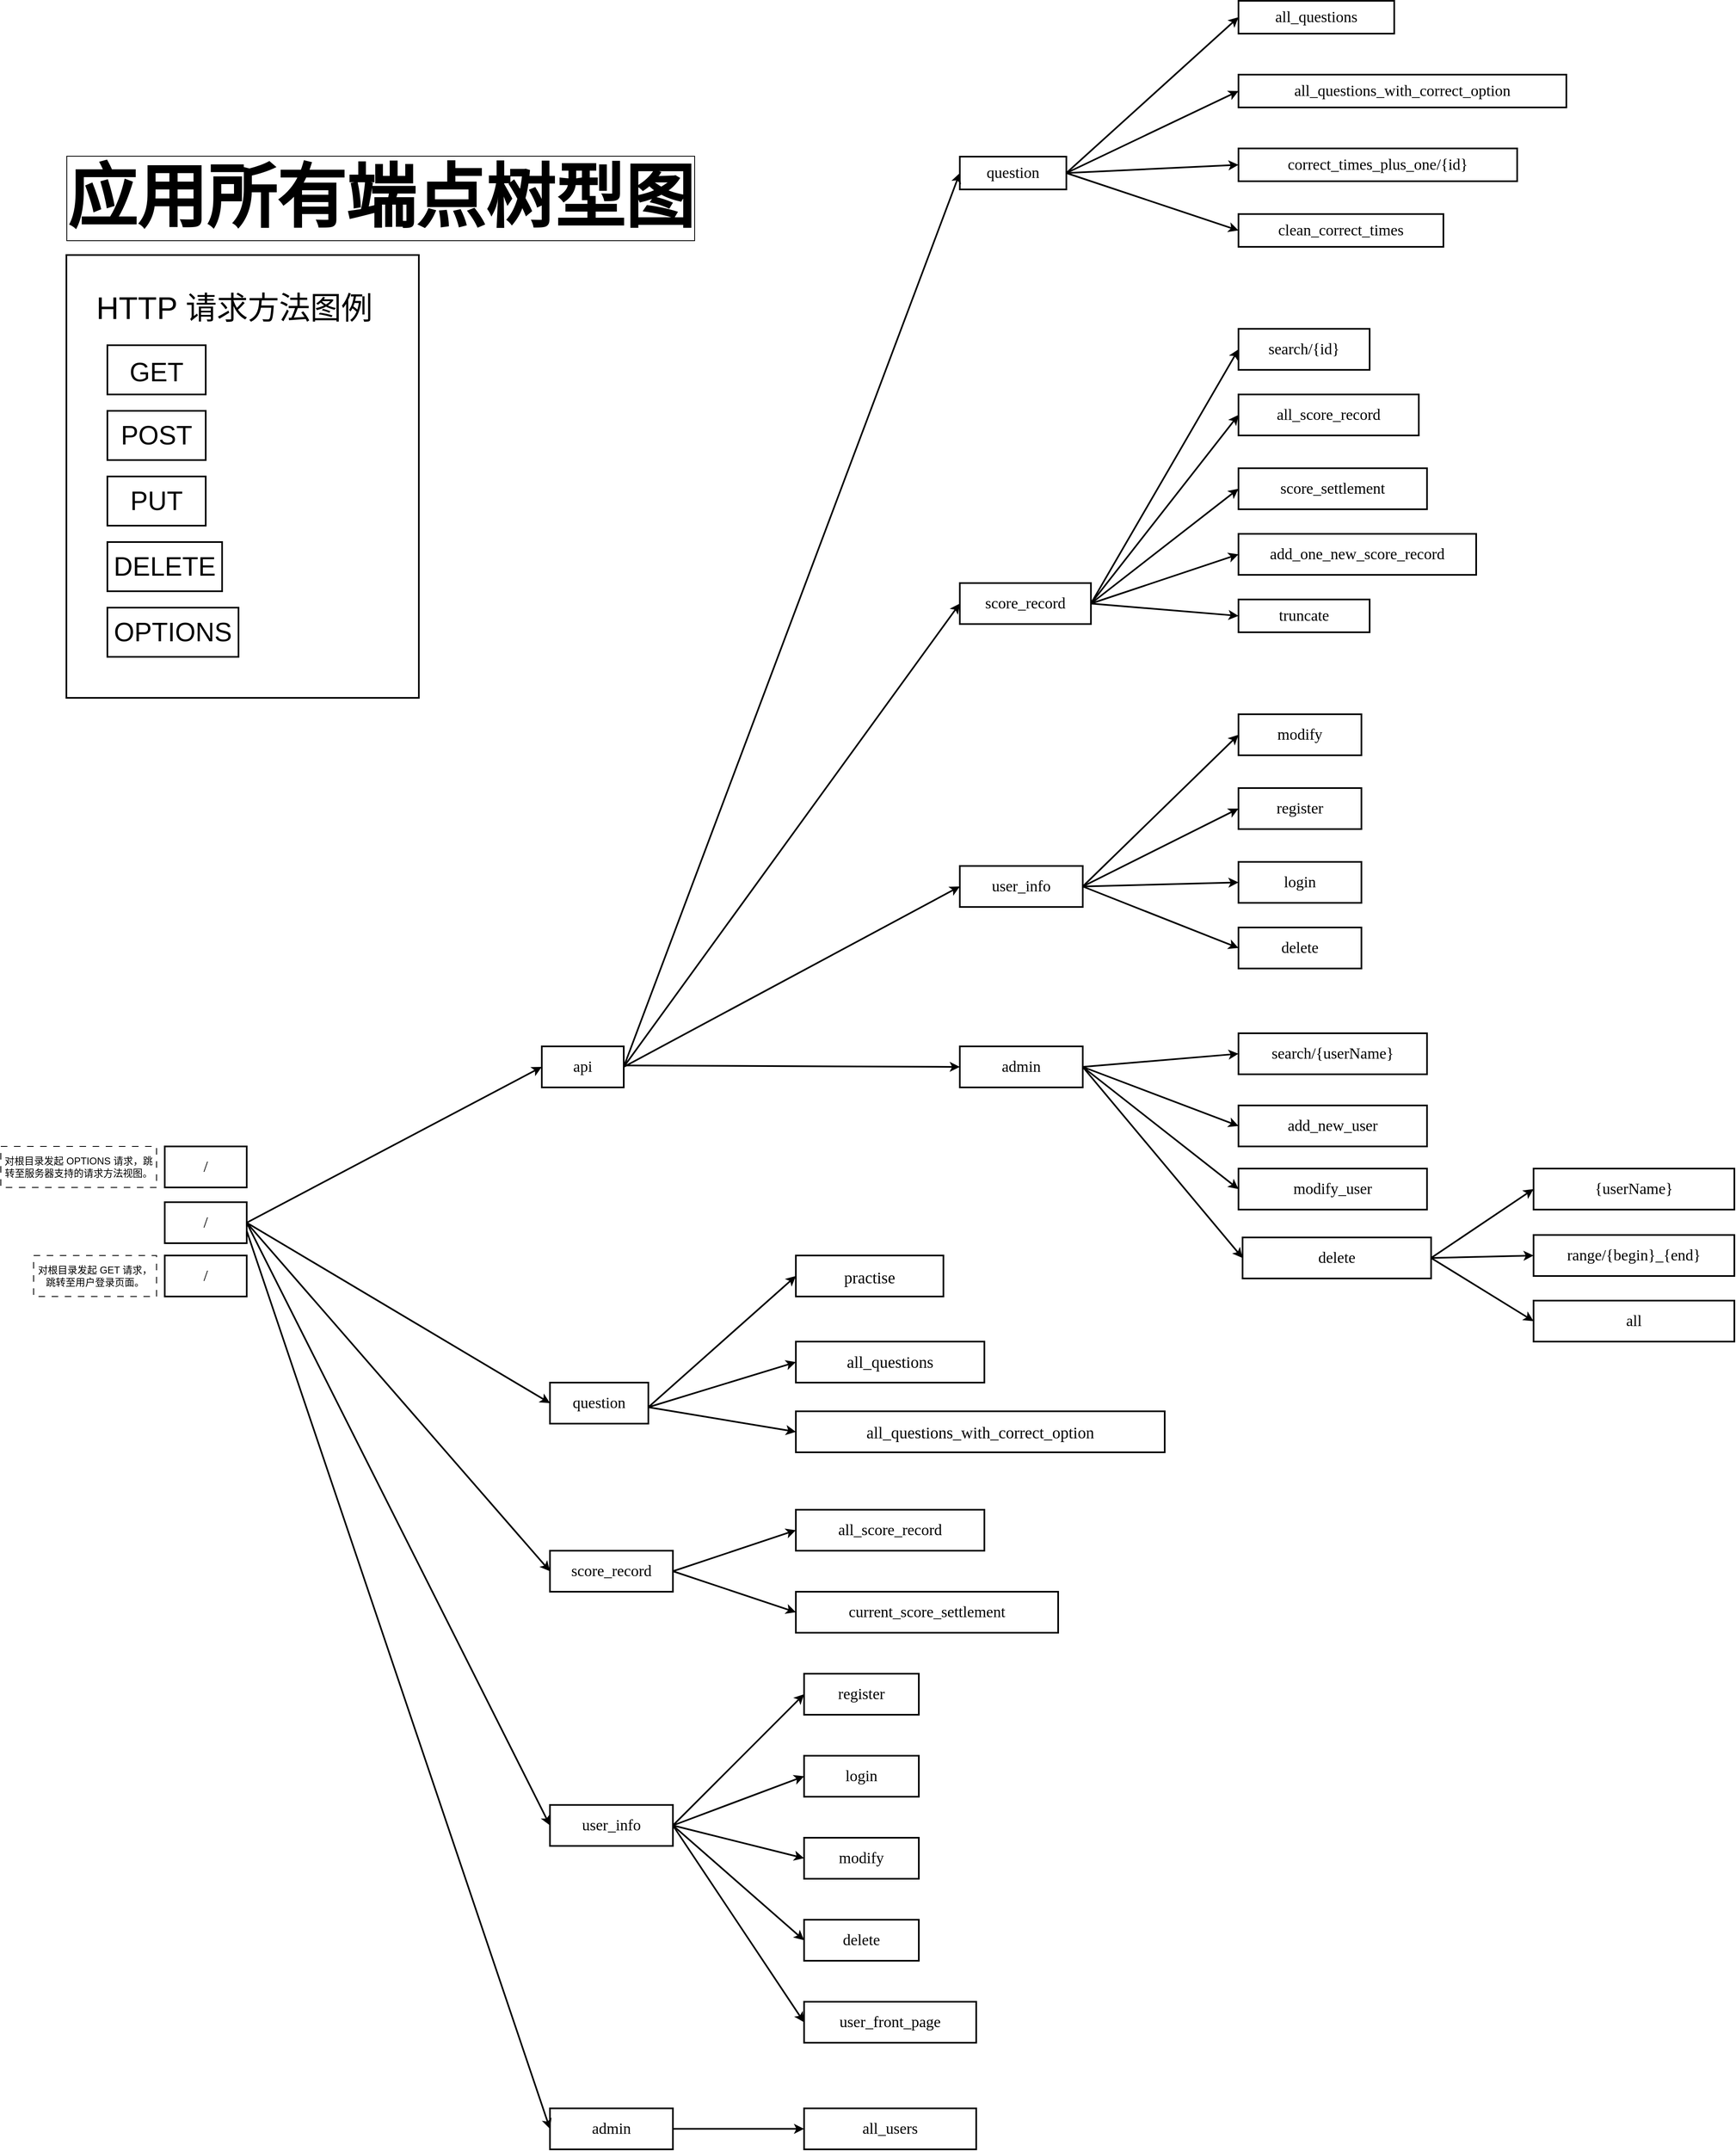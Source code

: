 <mxfile>
    <diagram id="_UrblQMBphAFoHFJ3hvH" name="第 1 页">
        <mxGraphModel dx="4634" dy="3029" grid="1" gridSize="10" guides="1" tooltips="1" connect="1" arrows="1" fold="1" page="1" pageScale="1" pageWidth="2336" pageHeight="1654" background="light-dark(#FFFFFF,#000000)" math="0" shadow="0">
            <root>
                <mxCell id="0"/>
                <mxCell id="1" parent="0"/>
                <mxCell id="5" value="&lt;font style=&quot;color: light-dark(rgb(0, 0, 0), rgb(255, 255, 255));&quot;&gt;/&lt;/font&gt;" style="rounded=0;whiteSpace=wrap;html=1;fontFamily=Lucida Console;fontSize=19;verticalAlign=middle;textShadow=0;fontColor=light-dark(#000000,#FFFFFF);strokeWidth=2;" parent="1" vertex="1">
                    <mxGeometry x="-790" y="1025" width="100" height="50" as="geometry"/>
                </mxCell>
                <mxCell id="6" value="&lt;font style=&quot;font-size: 85px;&quot;&gt;&lt;b&gt;应用所有端点树型图&lt;/b&gt;&lt;/font&gt;" style="text;html=1;align=center;verticalAlign=middle;whiteSpace=wrap;rounded=0;fontFamily=Lucida Console;fontColor=light-dark(#000000,#FFFFFF);labelBorderColor=default;strokeWidth=2;" parent="1" vertex="1">
                    <mxGeometry x="-933" y="-270" width="813" height="140" as="geometry"/>
                </mxCell>
                <mxCell id="7" value="" style="endArrow=classic;html=1;exitX=1;exitY=0.5;exitDx=0;exitDy=0;fontFamily=Lucida Console;fontSize=19;entryX=0;entryY=0.5;entryDx=0;entryDy=0;verticalAlign=middle;textShadow=0;fontColor=light-dark(#000000,#FFFFFF);strokeWidth=2;" parent="1" source="5" target="9" edge="1">
                    <mxGeometry width="50" height="50" relative="1" as="geometry">
                        <mxPoint x="-610" y="955" as="sourcePoint"/>
                        <mxPoint x="-560" y="905" as="targetPoint"/>
                    </mxGeometry>
                </mxCell>
                <mxCell id="9" value="&lt;span&gt;&lt;font style=&quot;color: light-dark(rgb(0, 0, 0), rgb(255, 255, 255));&quot;&gt;api&lt;/font&gt;&lt;/span&gt;" style="rounded=0;whiteSpace=wrap;html=1;fontFamily=Lucida Console;fontSize=19;verticalAlign=middle;textShadow=0;fontColor=light-dark(#000000,#FFFFFF);strokeWidth=2;" parent="1" vertex="1">
                    <mxGeometry x="-330" y="835" width="100" height="50" as="geometry"/>
                </mxCell>
                <mxCell id="10" value="&lt;font style=&quot;color: light-dark(rgb(0, 0, 0), rgb(255, 255, 255));&quot;&gt;question&lt;/font&gt;" style="rounded=0;whiteSpace=wrap;html=1;fontFamily=Lucida Console;fontSize=19;verticalAlign=middle;textShadow=0;fontColor=light-dark(#000000,#FFFFFF);strokeWidth=2;" parent="1" vertex="1">
                    <mxGeometry x="-320" y="1245" width="120" height="50" as="geometry"/>
                </mxCell>
                <mxCell id="11" value="&lt;div style=&quot;&quot;&gt;&lt;div&gt;&lt;font style=&quot;color: light-dark(rgb(0, 0, 0), rgb(255, 255, 255));&quot;&gt;score_record&lt;/font&gt;&lt;/div&gt;&lt;/div&gt;" style="rounded=0;whiteSpace=wrap;html=1;fontFamily=Lucida Console;fontSize=19;verticalAlign=middle;textShadow=0;fontColor=light-dark(#000000,#FFFFFF);strokeWidth=2;" parent="1" vertex="1">
                    <mxGeometry x="-320" y="1450" width="150" height="50" as="geometry"/>
                </mxCell>
                <mxCell id="13" value="" style="endArrow=classic;html=1;exitX=1;exitY=0.5;exitDx=0;exitDy=0;entryX=0;entryY=0.5;entryDx=0;entryDy=0;verticalAlign=middle;textShadow=0;fontColor=light-dark(#000000,#FFFFFF);strokeWidth=2;" parent="1" source="5" target="10" edge="1">
                    <mxGeometry width="50" height="50" relative="1" as="geometry">
                        <mxPoint x="-630" y="1300" as="sourcePoint"/>
                        <mxPoint x="-520" y="1365" as="targetPoint"/>
                    </mxGeometry>
                </mxCell>
                <mxCell id="14" value="" style="endArrow=classic;html=1;entryX=0;entryY=0.5;entryDx=0;entryDy=0;verticalAlign=middle;textShadow=0;fontColor=light-dark(#000000,#FFFFFF);exitX=1;exitY=0.5;exitDx=0;exitDy=0;strokeWidth=2;" parent="1" source="5" target="11" edge="1">
                    <mxGeometry width="50" height="50" relative="1" as="geometry">
                        <mxPoint x="-690" y="1055" as="sourcePoint"/>
                        <mxPoint x="-550" y="1435" as="targetPoint"/>
                    </mxGeometry>
                </mxCell>
                <mxCell id="15" value="" style="endArrow=classic;html=1;exitX=1;exitY=0.5;exitDx=0;exitDy=0;entryX=0;entryY=0.5;entryDx=0;entryDy=0;verticalAlign=middle;textShadow=0;fontColor=light-dark(#000000,#FFFFFF);strokeWidth=2;" parent="1" source="11" target="17" edge="1">
                    <mxGeometry width="50" height="50" relative="1" as="geometry">
                        <mxPoint x="-130" y="1400" as="sourcePoint"/>
                        <mxPoint x="-80" y="1330" as="targetPoint"/>
                    </mxGeometry>
                </mxCell>
                <mxCell id="17" value="&lt;div&gt;&lt;font style=&quot;color: light-dark(rgb(0, 0, 0), rgb(0, 204, 102));&quot;&gt;all_score_record&lt;/font&gt;&lt;/div&gt;" style="rounded=0;whiteSpace=wrap;html=1;fontFamily=Lucida Console;fontSize=19;verticalAlign=middle;textShadow=0;fontColor=light-dark(#000000,#FFFFFF);strokeWidth=2;" parent="1" vertex="1">
                    <mxGeometry x="-20" y="1400" width="230" height="50" as="geometry"/>
                </mxCell>
                <mxCell id="19" value="&lt;div style=&quot;&quot;&gt;&lt;div&gt;&lt;font style=&quot;color: light-dark(rgb(0, 0, 0), rgb(0, 204, 102));&quot;&gt;current_score_settlement&lt;/font&gt;&lt;/div&gt;&lt;/div&gt;" style="rounded=0;whiteSpace=wrap;html=1;fontFamily=Lucida Console;fontSize=19;verticalAlign=middle;textShadow=0;fontColor=light-dark(#000000,#FFFFFF);strokeWidth=2;" parent="1" vertex="1">
                    <mxGeometry x="-20" y="1500" width="320" height="50" as="geometry"/>
                </mxCell>
                <mxCell id="20" value="" style="endArrow=classic;html=1;exitX=1;exitY=0.5;exitDx=0;exitDy=0;entryX=0;entryY=0.5;entryDx=0;entryDy=0;verticalAlign=middle;textShadow=0;fontColor=light-dark(#000000,#FFFFFF);strokeWidth=2;" parent="1" source="11" target="19" edge="1">
                    <mxGeometry width="50" height="50" relative="1" as="geometry">
                        <mxPoint x="-160" y="1510" as="sourcePoint"/>
                        <mxPoint x="-110" y="1460" as="targetPoint"/>
                    </mxGeometry>
                </mxCell>
                <mxCell id="21" value="&lt;font style=&quot;color: light-dark(rgb(0, 0, 0), rgb(0, 204, 102)); font-size: 20px;&quot;&gt;all_questions&lt;/font&gt;" style="rounded=0;whiteSpace=wrap;html=1;fontFamily=Lucida Console;fontSize=19;verticalAlign=middle;textShadow=0;fontColor=light-dark(#000000,#FFFFFF);strokeWidth=2;" parent="1" vertex="1">
                    <mxGeometry x="-20" y="1195" width="230" height="50" as="geometry"/>
                </mxCell>
                <mxCell id="22" value="" style="endArrow=classic;html=1;entryX=0;entryY=0.5;entryDx=0;entryDy=0;verticalAlign=middle;textShadow=0;fontColor=light-dark(#000000,#FFFFFF);strokeWidth=2;" parent="1" target="21" edge="1">
                    <mxGeometry width="50" height="50" relative="1" as="geometry">
                        <mxPoint x="-200" y="1275" as="sourcePoint"/>
                        <mxPoint x="-150" y="1225" as="targetPoint"/>
                    </mxGeometry>
                </mxCell>
                <mxCell id="23" value="" style="endArrow=classic;html=1;entryX=0;entryY=0.5;entryDx=0;entryDy=0;verticalAlign=middle;textShadow=0;fontColor=light-dark(#000000,#FFFFFF);strokeWidth=2;" parent="1" target="24" edge="1">
                    <mxGeometry width="50" height="50" relative="1" as="geometry">
                        <mxPoint x="-200" y="1275" as="sourcePoint"/>
                        <mxPoint x="-110" y="1305" as="targetPoint"/>
                    </mxGeometry>
                </mxCell>
                <mxCell id="24" value="&lt;font style=&quot;color: light-dark(rgb(0, 0, 0), rgb(0, 204, 102)); font-size: 20px;&quot;&gt;all_questions_with_correct_option&lt;/font&gt;" style="whiteSpace=wrap;html=1;fontFamily=Lucida Console;verticalAlign=middle;textShadow=0;fontColor=light-dark(#000000,#FFFFFF);strokeWidth=2;" parent="1" vertex="1">
                    <mxGeometry x="-20" y="1280" width="450" height="50" as="geometry"/>
                </mxCell>
                <mxCell id="25" value="" style="endArrow=classic;html=1;entryX=0;entryY=0.5;entryDx=0;entryDy=0;verticalAlign=middle;textShadow=0;fontColor=light-dark(#000000,#FFFFFF);strokeWidth=2;" parent="1" target="26" edge="1">
                    <mxGeometry width="50" height="50" relative="1" as="geometry">
                        <mxPoint x="-200" y="1275" as="sourcePoint"/>
                        <mxPoint x="-50" y="1065" as="targetPoint"/>
                    </mxGeometry>
                </mxCell>
                <mxCell id="26" value="&lt;font style=&quot;color: light-dark(rgb(0, 0, 0), rgb(0, 204, 102)); font-size: 20px;&quot;&gt;practise&lt;/font&gt;" style="rounded=0;whiteSpace=wrap;html=1;fontFamily=Lucida Console;fontSize=25;fontStyle=0;verticalAlign=middle;textShadow=0;fontColor=light-dark(#000000,#FFFFFF);strokeWidth=2;" parent="1" vertex="1">
                    <mxGeometry x="-20" y="1090" width="180" height="50" as="geometry"/>
                </mxCell>
                <mxCell id="27" value="" style="endArrow=classic;html=1;exitX=1;exitY=0.5;exitDx=0;exitDy=0;entryX=0;entryY=0.5;entryDx=0;entryDy=0;strokeWidth=2;" parent="1" source="5" target="28" edge="1">
                    <mxGeometry width="50" height="50" relative="1" as="geometry">
                        <mxPoint x="-630" y="1300" as="sourcePoint"/>
                        <mxPoint x="-520" y="1775" as="targetPoint"/>
                    </mxGeometry>
                </mxCell>
                <mxCell id="28" value="&lt;div style=&quot;&quot;&gt;&lt;div&gt;&lt;font style=&quot;color: light-dark(rgb(0, 0, 0), rgb(255, 255, 255));&quot;&gt;user_info&lt;/font&gt;&lt;/div&gt;&lt;/div&gt;" style="rounded=0;whiteSpace=wrap;html=1;fontFamily=Lucida Console;fontSize=19;verticalAlign=middle;textShadow=0;fontColor=light-dark(#000000,#FFFFFF);strokeWidth=2;" parent="1" vertex="1">
                    <mxGeometry x="-320" y="1760" width="150" height="50" as="geometry"/>
                </mxCell>
                <mxCell id="29" value="" style="endArrow=classic;html=1;exitX=1;exitY=0.5;exitDx=0;exitDy=0;entryX=0;entryY=0.5;entryDx=0;entryDy=0;strokeWidth=2;" parent="1" source="28" target="33" edge="1">
                    <mxGeometry width="50" height="50" relative="1" as="geometry">
                        <mxPoint x="-70" y="1770" as="sourcePoint"/>
                        <mxPoint x="-60" y="1750" as="targetPoint"/>
                    </mxGeometry>
                </mxCell>
                <mxCell id="30" value="&lt;div style=&quot;&quot;&gt;&lt;div&gt;&lt;font style=&quot;color: light-dark(rgb(0, 0, 0), rgb(255, 255, 51));&quot;&gt;login&lt;/font&gt;&lt;/div&gt;&lt;/div&gt;" style="rounded=0;whiteSpace=wrap;html=1;fontFamily=Lucida Console;fontSize=19;verticalAlign=middle;textShadow=0;fontColor=light-dark(#000000,#FFFFFF);strokeWidth=2;" parent="1" vertex="1">
                    <mxGeometry x="-10" y="1700" width="140" height="50" as="geometry"/>
                </mxCell>
                <mxCell id="31" value="" style="endArrow=classic;html=1;exitX=1;exitY=0.5;exitDx=0;exitDy=0;entryX=0;entryY=0.5;entryDx=0;entryDy=0;strokeWidth=2;" parent="1" source="28" target="30" edge="1">
                    <mxGeometry width="50" height="50" relative="1" as="geometry">
                        <mxPoint x="-60" y="1870" as="sourcePoint"/>
                        <mxPoint x="-80" y="1850" as="targetPoint"/>
                    </mxGeometry>
                </mxCell>
                <mxCell id="33" value="&lt;div style=&quot;&quot;&gt;&lt;div&gt;&lt;font style=&quot;color: light-dark(rgb(0, 0, 0), rgb(255, 255, 51));&quot;&gt;register&lt;/font&gt;&lt;/div&gt;&lt;/div&gt;" style="rounded=0;whiteSpace=wrap;html=1;fontFamily=Lucida Console;fontSize=19;verticalAlign=middle;textShadow=0;fontColor=light-dark(#000000,#FFFFFF);strokeWidth=2;" parent="1" vertex="1">
                    <mxGeometry x="-10" y="1600" width="140" height="50" as="geometry"/>
                </mxCell>
                <mxCell id="34" value="" style="endArrow=classic;html=1;exitX=1;exitY=0.5;exitDx=0;exitDy=0;entryX=0;entryY=0.5;entryDx=0;entryDy=0;strokeWidth=2;" parent="1" source="28" target="35" edge="1">
                    <mxGeometry width="50" height="50" relative="1" as="geometry">
                        <mxPoint x="-180" y="1980" as="sourcePoint"/>
                        <mxPoint x="-80" y="1930" as="targetPoint"/>
                    </mxGeometry>
                </mxCell>
                <mxCell id="35" value="&lt;div style=&quot;&quot;&gt;&lt;div&gt;&lt;font style=&quot;color: light-dark(rgb(0, 0, 0), rgb(102, 178, 255));&quot;&gt;modify&lt;/font&gt;&lt;/div&gt;&lt;/div&gt;" style="rounded=0;whiteSpace=wrap;html=1;fontFamily=Lucida Console;fontSize=19;verticalAlign=middle;textShadow=0;fontColor=light-dark(#000000,#FFFFFF);strokeWidth=2;" parent="1" vertex="1">
                    <mxGeometry x="-10" y="1800" width="140" height="50" as="geometry"/>
                </mxCell>
                <mxCell id="36" value="" style="endArrow=classic;html=1;exitX=1;exitY=0.5;exitDx=0;exitDy=0;entryX=0;entryY=0.5;entryDx=0;entryDy=0;strokeWidth=2;" parent="1" source="28" target="37" edge="1">
                    <mxGeometry width="50" height="50" relative="1" as="geometry">
                        <mxPoint x="-280" y="2040" as="sourcePoint"/>
                        <mxPoint x="-80" y="2020" as="targetPoint"/>
                    </mxGeometry>
                </mxCell>
                <mxCell id="37" value="&lt;div style=&quot;&quot;&gt;&lt;div&gt;&lt;font style=&quot;color: light-dark(rgb(0, 0, 0), rgb(255, 17, 17));&quot;&gt;delete&lt;/font&gt;&lt;/div&gt;&lt;/div&gt;" style="rounded=0;whiteSpace=wrap;html=1;fontFamily=Lucida Console;fontSize=19;verticalAlign=middle;textShadow=0;fontColor=light-dark(#000000,#FFFFFF);strokeWidth=2;" parent="1" vertex="1">
                    <mxGeometry x="-10" y="1900" width="140" height="50" as="geometry"/>
                </mxCell>
                <mxCell id="38" value="&lt;div style=&quot;&quot;&gt;&lt;div&gt;&lt;font style=&quot;color: light-dark(rgb(0, 0, 0), rgb(0, 204, 102));&quot;&gt;user_front_page&lt;/font&gt;&lt;/div&gt;&lt;/div&gt;" style="rounded=0;whiteSpace=wrap;html=1;fontFamily=Lucida Console;fontSize=19;verticalAlign=middle;textShadow=0;fontColor=light-dark(#000000,#FFFFFF);strokeWidth=2;" parent="1" vertex="1">
                    <mxGeometry x="-10" y="2000" width="210" height="50" as="geometry"/>
                </mxCell>
                <mxCell id="39" value="" style="endArrow=classic;html=1;exitX=1;exitY=0.5;exitDx=0;exitDy=0;entryX=0;entryY=0.5;entryDx=0;entryDy=0;strokeWidth=2;" parent="1" source="28" target="38" edge="1">
                    <mxGeometry width="50" height="50" relative="1" as="geometry">
                        <mxPoint x="-250" y="2020" as="sourcePoint"/>
                        <mxPoint x="-200" y="1970" as="targetPoint"/>
                    </mxGeometry>
                </mxCell>
                <mxCell id="40" value="question" style="rounded=0;whiteSpace=wrap;html=1;fontFamily=Lucida Console;fontSize=19;fontStyle=0;verticalAlign=middle;textShadow=0;fontColor=light-dark(#000000,#FFFFFF);strokeWidth=2;" parent="1" vertex="1">
                    <mxGeometry x="180" y="-250" width="130" height="40" as="geometry"/>
                </mxCell>
                <mxCell id="43" value="" style="endArrow=classic;html=1;exitX=1;exitY=0.5;exitDx=0;exitDy=0;entryX=0;entryY=0.5;entryDx=0;entryDy=0;strokeWidth=2;" parent="1" source="9" target="40" edge="1">
                    <mxGeometry width="50" height="50" relative="1" as="geometry">
                        <mxPoint x="-410" y="370" as="sourcePoint"/>
                        <mxPoint x="-360" y="320" as="targetPoint"/>
                    </mxGeometry>
                </mxCell>
                <mxCell id="45" value="score_record" style="rounded=0;whiteSpace=wrap;html=1;fontFamily=Lucida Console;fontSize=19;fontStyle=0;verticalAlign=middle;textShadow=0;fontColor=light-dark(#000000,#FFFFFF);strokeWidth=2;" parent="1" vertex="1">
                    <mxGeometry x="180" y="270" width="160" height="50" as="geometry"/>
                </mxCell>
                <mxCell id="46" value="" style="endArrow=classic;html=1;exitX=1;exitY=0.5;exitDx=0;exitDy=0;entryX=0;entryY=0.5;entryDx=0;entryDy=0;strokeWidth=2;" parent="1" source="9" target="45" edge="1">
                    <mxGeometry width="50" height="50" relative="1" as="geometry">
                        <mxPoint x="-110" y="915" as="sourcePoint"/>
                        <mxPoint x="-60" y="865" as="targetPoint"/>
                    </mxGeometry>
                </mxCell>
                <mxCell id="47" value="user_info" style="rounded=0;whiteSpace=wrap;html=1;fontFamily=Lucida Console;fontSize=19;fontStyle=0;verticalAlign=middle;textShadow=0;fontColor=light-dark(#000000,#FFFFFF);strokeWidth=2;" parent="1" vertex="1">
                    <mxGeometry x="180" y="615" width="150" height="50" as="geometry"/>
                </mxCell>
                <mxCell id="48" value="" style="endArrow=classic;html=1;exitX=1;exitY=0.5;exitDx=0;exitDy=0;entryX=0;entryY=0.5;entryDx=0;entryDy=0;strokeWidth=2;" parent="1" source="9" target="47" edge="1">
                    <mxGeometry width="50" height="50" relative="1" as="geometry">
                        <mxPoint x="-120" y="935" as="sourcePoint"/>
                        <mxPoint x="-70" y="885" as="targetPoint"/>
                    </mxGeometry>
                </mxCell>
                <mxCell id="49" value="" style="endArrow=classic;html=1;exitX=0.997;exitY=0.465;exitDx=0;exitDy=0;exitPerimeter=0;entryX=0;entryY=0.5;entryDx=0;entryDy=0;strokeWidth=2;" parent="1" source="9" target="50" edge="1">
                    <mxGeometry width="50" height="50" relative="1" as="geometry">
                        <mxPoint x="-180" y="1015" as="sourcePoint"/>
                        <mxPoint x="-60" y="895" as="targetPoint"/>
                    </mxGeometry>
                </mxCell>
                <mxCell id="50" value="admin" style="rounded=0;whiteSpace=wrap;html=1;fontFamily=Lucida Console;fontSize=19;fontStyle=0;verticalAlign=middle;textShadow=0;fontColor=light-dark(#000000,#FFFFFF);strokeWidth=2;" parent="1" vertex="1">
                    <mxGeometry x="180" y="835" width="150" height="50" as="geometry"/>
                </mxCell>
                <mxCell id="52" value="&lt;font style=&quot;color: light-dark(rgb(0, 0, 0), rgb(0, 204, 102));&quot;&gt;search/{userName}&lt;/font&gt;" style="rounded=0;whiteSpace=wrap;html=1;fontFamily=Lucida Console;fontSize=19;fontStyle=0;verticalAlign=middle;textShadow=0;fontColor=light-dark(#000000,#FFFFFF);strokeWidth=2;" parent="1" vertex="1">
                    <mxGeometry x="520" y="819" width="230" height="50" as="geometry"/>
                </mxCell>
                <mxCell id="53" value="&lt;font style=&quot;color: light-dark(rgb(0, 0, 0), rgb(255, 255, 51));&quot;&gt;add_new_user&lt;/font&gt;" style="rounded=0;whiteSpace=wrap;html=1;fontFamily=Lucida Console;fontSize=19;fontStyle=0;verticalAlign=middle;textShadow=0;fontColor=light-dark(#000000,#FFFFFF);strokeWidth=2;" parent="1" vertex="1">
                    <mxGeometry x="520" y="907" width="230" height="50" as="geometry"/>
                </mxCell>
                <mxCell id="54" value="&lt;font style=&quot;color: light-dark(rgb(0, 0, 0), rgb(102, 178, 255));&quot;&gt;modify_user&lt;/font&gt;" style="rounded=0;whiteSpace=wrap;html=1;fontFamily=Lucida Console;fontSize=19;fontStyle=0;verticalAlign=middle;textShadow=0;fontColor=light-dark(#000000,#FFFFFF);strokeWidth=2;" parent="1" vertex="1">
                    <mxGeometry x="520" y="984" width="230" height="50" as="geometry"/>
                </mxCell>
                <mxCell id="55" value="&lt;font style=&quot;color: light-dark(rgb(0, 0, 0), rgb(255, 17, 17));&quot;&gt;delete&lt;/font&gt;" style="rounded=0;whiteSpace=wrap;html=1;fontFamily=Lucida Console;fontSize=19;fontStyle=0;verticalAlign=middle;textShadow=0;fontColor=light-dark(#000000,#FFFFFF);strokeWidth=2;" parent="1" vertex="1">
                    <mxGeometry x="525" y="1068" width="230" height="50" as="geometry"/>
                </mxCell>
                <mxCell id="56" value="" style="endArrow=classic;html=1;exitX=1;exitY=0.5;exitDx=0;exitDy=0;entryX=0;entryY=0.5;entryDx=0;entryDy=0;strokeWidth=2;" parent="1" source="50" target="52" edge="1">
                    <mxGeometry width="50" height="50" relative="1" as="geometry">
                        <mxPoint x="325" y="865" as="sourcePoint"/>
                        <mxPoint x="425" y="765" as="targetPoint"/>
                    </mxGeometry>
                </mxCell>
                <mxCell id="57" value="" style="endArrow=classic;html=1;exitX=1;exitY=0.5;exitDx=0;exitDy=0;entryX=0;entryY=0.5;entryDx=0;entryDy=0;strokeWidth=2;" parent="1" source="50" target="53" edge="1">
                    <mxGeometry width="50" height="50" relative="1" as="geometry">
                        <mxPoint x="375" y="915" as="sourcePoint"/>
                        <mxPoint x="425" y="875" as="targetPoint"/>
                    </mxGeometry>
                </mxCell>
                <mxCell id="58" value="" style="endArrow=classic;html=1;entryX=0;entryY=0.5;entryDx=0;entryDy=0;exitX=1;exitY=0.5;exitDx=0;exitDy=0;strokeWidth=2;" parent="1" source="50" target="54" edge="1">
                    <mxGeometry width="50" height="50" relative="1" as="geometry">
                        <mxPoint x="335" y="865" as="sourcePoint"/>
                        <mxPoint x="345" y="975" as="targetPoint"/>
                    </mxGeometry>
                </mxCell>
                <mxCell id="59" value="" style="endArrow=classic;html=1;entryX=0;entryY=0.5;entryDx=0;entryDy=0;exitX=1;exitY=0.5;exitDx=0;exitDy=0;strokeWidth=2;" parent="1" source="50" target="55" edge="1">
                    <mxGeometry width="50" height="50" relative="1" as="geometry">
                        <mxPoint x="175" y="1005" as="sourcePoint"/>
                        <mxPoint x="225" y="1085" as="targetPoint"/>
                    </mxGeometry>
                </mxCell>
                <mxCell id="61" value="&lt;font style=&quot;color: light-dark(rgb(0, 0, 0), rgb(255, 255, 51));&quot;&gt;register&lt;/font&gt;" style="rounded=0;whiteSpace=wrap;html=1;fontFamily=Lucida Console;fontSize=19;fontStyle=0;verticalAlign=middle;textShadow=0;fontColor=light-dark(#000000,#FFFFFF);strokeWidth=2;" parent="1" vertex="1">
                    <mxGeometry x="520" y="520" width="150" height="50" as="geometry"/>
                </mxCell>
                <mxCell id="62" value="&lt;font style=&quot;color: light-dark(rgb(0, 0, 0), rgb(102, 178, 255));&quot;&gt;login&lt;/font&gt;" style="rounded=0;whiteSpace=wrap;html=1;fontFamily=Lucida Console;fontSize=19;fontStyle=0;verticalAlign=middle;textShadow=0;fontColor=light-dark(#000000,#FFFFFF);strokeWidth=2;" parent="1" vertex="1">
                    <mxGeometry x="520" y="610" width="150" height="50" as="geometry"/>
                </mxCell>
                <mxCell id="63" value="&lt;font style=&quot;color: light-dark(rgb(0, 0, 0), rgb(255, 255, 51));&quot;&gt;modify&lt;/font&gt;" style="rounded=0;whiteSpace=wrap;html=1;fontFamily=Lucida Console;fontSize=19;fontStyle=0;verticalAlign=middle;textShadow=0;fontColor=light-dark(#000000,#FFFFFF);strokeWidth=2;" parent="1" vertex="1">
                    <mxGeometry x="520" y="430" width="150" height="50" as="geometry"/>
                </mxCell>
                <mxCell id="65" value="&lt;font style=&quot;color: light-dark(rgb(0, 0, 0), rgb(255, 17, 17));&quot;&gt;delete&lt;/font&gt;" style="rounded=0;whiteSpace=wrap;html=1;fontFamily=Lucida Console;fontSize=19;fontStyle=0;verticalAlign=middle;textShadow=0;fontColor=light-dark(#000000,#FFFFFF);strokeWidth=2;" parent="1" vertex="1">
                    <mxGeometry x="520" y="690" width="150" height="50" as="geometry"/>
                </mxCell>
                <mxCell id="66" value="" style="endArrow=classic;html=1;entryX=0;entryY=0.5;entryDx=0;entryDy=0;exitX=1;exitY=0.5;exitDx=0;exitDy=0;strokeWidth=2;" parent="1" source="47" target="63" edge="1">
                    <mxGeometry width="50" height="50" relative="1" as="geometry">
                        <mxPoint x="330" y="645" as="sourcePoint"/>
                        <mxPoint x="380" y="595" as="targetPoint"/>
                    </mxGeometry>
                </mxCell>
                <mxCell id="67" value="" style="endArrow=classic;html=1;exitX=1;exitY=0.5;exitDx=0;exitDy=0;entryX=0;entryY=0.5;entryDx=0;entryDy=0;strokeWidth=2;" parent="1" source="47" target="61" edge="1">
                    <mxGeometry width="50" height="50" relative="1" as="geometry">
                        <mxPoint x="340" y="715" as="sourcePoint"/>
                        <mxPoint x="390" y="665" as="targetPoint"/>
                    </mxGeometry>
                </mxCell>
                <mxCell id="68" value="" style="endArrow=classic;html=1;exitX=1;exitY=0.5;exitDx=0;exitDy=0;entryX=0;entryY=0.5;entryDx=0;entryDy=0;strokeWidth=2;" parent="1" source="47" target="62" edge="1">
                    <mxGeometry width="50" height="50" relative="1" as="geometry">
                        <mxPoint x="380" y="735" as="sourcePoint"/>
                        <mxPoint x="430" y="685" as="targetPoint"/>
                    </mxGeometry>
                </mxCell>
                <mxCell id="69" value="" style="endArrow=classic;html=1;exitX=1;exitY=0.5;exitDx=0;exitDy=0;entryX=0;entryY=0.5;entryDx=0;entryDy=0;strokeWidth=2;" parent="1" source="47" target="65" edge="1">
                    <mxGeometry width="50" height="50" relative="1" as="geometry">
                        <mxPoint x="360" y="715" as="sourcePoint"/>
                        <mxPoint x="410" y="665" as="targetPoint"/>
                    </mxGeometry>
                </mxCell>
                <mxCell id="70" value="" style="endArrow=classic;html=1;exitX=1;exitY=0.5;exitDx=0;exitDy=0;entryX=0;entryY=0.5;entryDx=0;entryDy=0;strokeWidth=2;" parent="1" source="45" target="71" edge="1">
                    <mxGeometry width="50" height="50" relative="1" as="geometry">
                        <mxPoint x="205" y="130" as="sourcePoint"/>
                        <mxPoint x="305" y="40" as="targetPoint"/>
                    </mxGeometry>
                </mxCell>
                <mxCell id="71" value="&lt;font style=&quot;color: light-dark(rgb(0, 0, 0), rgb(0, 204, 102));&quot;&gt;search/{id}&lt;/font&gt;" style="rounded=0;whiteSpace=wrap;html=1;fontFamily=Lucida Console;fontSize=19;fontStyle=0;verticalAlign=middle;textShadow=0;fontColor=light-dark(#000000,#FFFFFF);strokeWidth=2;" parent="1" vertex="1">
                    <mxGeometry x="520" y="-40" width="160" height="50" as="geometry"/>
                </mxCell>
                <mxCell id="73" value="" style="endArrow=classic;html=1;exitX=1;exitY=0.5;exitDx=0;exitDy=0;entryX=0;entryY=0.5;entryDx=0;entryDy=0;strokeWidth=2;" parent="1" source="45" target="74" edge="1">
                    <mxGeometry width="50" height="50" relative="1" as="geometry">
                        <mxPoint x="215" y="150" as="sourcePoint"/>
                        <mxPoint x="265" y="100" as="targetPoint"/>
                    </mxGeometry>
                </mxCell>
                <mxCell id="74" value="&lt;font style=&quot;color: light-dark(rgb(0, 0, 0), rgb(0, 204, 102));&quot;&gt;all_score_record&lt;/font&gt;" style="rounded=0;whiteSpace=wrap;html=1;fontFamily=Lucida Console;fontSize=19;fontStyle=0;verticalAlign=middle;textShadow=0;fontColor=light-dark(#000000,#FFFFFF);strokeWidth=2;" parent="1" vertex="1">
                    <mxGeometry x="520" y="40" width="220" height="50" as="geometry"/>
                </mxCell>
                <mxCell id="75" value="&lt;font style=&quot;color: light-dark(rgb(0, 0, 0), rgb(0, 204, 102));&quot;&gt;score_settlement&lt;/font&gt;" style="rounded=0;whiteSpace=wrap;html=1;fontFamily=Lucida Console;fontSize=19;fontStyle=0;verticalAlign=middle;textShadow=0;fontColor=light-dark(#000000,#FFFFFF);strokeWidth=2;" parent="1" vertex="1">
                    <mxGeometry x="520" y="130" width="230" height="50" as="geometry"/>
                </mxCell>
                <mxCell id="76" value="" style="endArrow=classic;html=1;exitX=1;exitY=0.5;exitDx=0;exitDy=0;entryX=0;entryY=0.5;entryDx=0;entryDy=0;strokeWidth=2;" parent="1" source="45" target="75" edge="1">
                    <mxGeometry width="50" height="50" relative="1" as="geometry">
                        <mxPoint x="245" y="180" as="sourcePoint"/>
                        <mxPoint x="295" y="130" as="targetPoint"/>
                    </mxGeometry>
                </mxCell>
                <mxCell id="77" value="&lt;font style=&quot;color: light-dark(rgb(0, 0, 0), rgb(255, 255, 51));&quot;&gt;add_one_new_score_record&lt;/font&gt;" style="rounded=0;whiteSpace=wrap;html=1;fontFamily=Lucida Console;fontSize=19;fontStyle=0;verticalAlign=middle;textShadow=0;fontColor=light-dark(#000000,#FFFFFF);strokeWidth=2;" parent="1" vertex="1">
                    <mxGeometry x="520" y="210" width="290" height="50" as="geometry"/>
                </mxCell>
                <mxCell id="78" value="" style="endArrow=classic;html=1;exitX=1;exitY=0.5;exitDx=0;exitDy=0;entryX=0;entryY=0.5;entryDx=0;entryDy=0;strokeWidth=2;" parent="1" source="45" target="77" edge="1">
                    <mxGeometry width="50" height="50" relative="1" as="geometry">
                        <mxPoint x="345" y="400" as="sourcePoint"/>
                        <mxPoint x="395" y="350" as="targetPoint"/>
                    </mxGeometry>
                </mxCell>
                <mxCell id="79" value="" style="endArrow=classic;html=1;exitX=1;exitY=0.5;exitDx=0;exitDy=0;entryX=0;entryY=0.5;entryDx=0;entryDy=0;entryPerimeter=0;strokeWidth=2;" parent="1" source="45" target="80" edge="1">
                    <mxGeometry width="50" height="50" relative="1" as="geometry">
                        <mxPoint x="445" y="410" as="sourcePoint"/>
                        <mxPoint x="665" y="360" as="targetPoint"/>
                    </mxGeometry>
                </mxCell>
                <mxCell id="80" value="&lt;font style=&quot;color: light-dark(rgb(0, 0, 0), rgb(255, 17, 17));&quot;&gt;truncate&lt;/font&gt;" style="rounded=0;whiteSpace=wrap;html=1;fontFamily=Lucida Console;fontSize=19;fontStyle=0;verticalAlign=middle;textShadow=0;fontColor=light-dark(#000000,#FFFFFF);strokeWidth=2;" parent="1" vertex="1">
                    <mxGeometry x="520" y="290" width="160" height="40" as="geometry"/>
                </mxCell>
                <mxCell id="85" value="&lt;font style=&quot;color: light-dark(rgb(0, 0, 0), rgb(0, 204, 102));&quot;&gt;all_questions&lt;/font&gt;" style="rounded=0;whiteSpace=wrap;html=1;fontFamily=Lucida Console;fontSize=19;fontStyle=0;verticalAlign=middle;textShadow=0;fontColor=light-dark(#000000,#FFFFFF);strokeWidth=2;" parent="1" vertex="1">
                    <mxGeometry x="520" y="-440" width="190" height="40" as="geometry"/>
                </mxCell>
                <mxCell id="88" value="&lt;font style=&quot;color: light-dark(rgb(0, 0, 0), rgb(0, 204, 102));&quot;&gt;all_questions_with_correct_option&lt;/font&gt;" style="rounded=0;whiteSpace=wrap;html=1;fontFamily=Lucida Console;fontSize=19;fontStyle=0;verticalAlign=middle;textShadow=0;fontColor=light-dark(#000000,#FFFFFF);strokeWidth=2;" parent="1" vertex="1">
                    <mxGeometry x="520" y="-350" width="400" height="40" as="geometry"/>
                </mxCell>
                <mxCell id="91" value="&lt;font style=&quot;color: light-dark(rgb(0, 0, 0), rgb(255, 255, 51));&quot;&gt;correct_times_plus_one/{id}&lt;/font&gt;" style="rounded=0;whiteSpace=wrap;html=1;fontFamily=Lucida Console;fontSize=19;fontStyle=0;verticalAlign=middle;textShadow=0;fontColor=light-dark(#000000,#FFFFFF);strokeWidth=2;" parent="1" vertex="1">
                    <mxGeometry x="520" y="-260" width="340" height="40" as="geometry"/>
                </mxCell>
                <mxCell id="92" value="&lt;font style=&quot;color: light-dark(rgb(0, 0, 0), rgb(255, 255, 51));&quot;&gt;clean_correct_times&lt;/font&gt;" style="rounded=0;whiteSpace=wrap;html=1;fontFamily=Lucida Console;fontSize=19;fontStyle=0;verticalAlign=middle;textShadow=0;fontColor=light-dark(#000000,#FFFFFF);strokeWidth=2;" parent="1" vertex="1">
                    <mxGeometry x="520" y="-180" width="250" height="40" as="geometry"/>
                </mxCell>
                <mxCell id="93" value="" style="endArrow=classic;html=1;entryX=0;entryY=0.5;entryDx=0;entryDy=0;strokeWidth=2;" parent="1" target="85" edge="1">
                    <mxGeometry width="50" height="50" relative="1" as="geometry">
                        <mxPoint x="310" y="-230" as="sourcePoint"/>
                        <mxPoint x="360" y="-280" as="targetPoint"/>
                    </mxGeometry>
                </mxCell>
                <mxCell id="94" value="" style="endArrow=classic;html=1;exitX=1;exitY=0.5;exitDx=0;exitDy=0;entryX=0;entryY=0.5;entryDx=0;entryDy=0;strokeWidth=2;" parent="1" source="40" target="88" edge="1">
                    <mxGeometry width="50" height="50" relative="1" as="geometry">
                        <mxPoint x="330" y="-160" as="sourcePoint"/>
                        <mxPoint x="380" y="-210" as="targetPoint"/>
                    </mxGeometry>
                </mxCell>
                <mxCell id="95" value="" style="endArrow=classic;html=1;entryX=0;entryY=0.5;entryDx=0;entryDy=0;strokeWidth=2;" parent="1" target="91" edge="1">
                    <mxGeometry width="50" height="50" relative="1" as="geometry">
                        <mxPoint x="310" y="-230" as="sourcePoint"/>
                        <mxPoint x="340" y="-180" as="targetPoint"/>
                    </mxGeometry>
                </mxCell>
                <mxCell id="96" value="" style="endArrow=classic;html=1;entryX=0;entryY=0.5;entryDx=0;entryDy=0;strokeWidth=2;" parent="1" target="92" edge="1">
                    <mxGeometry width="50" height="50" relative="1" as="geometry">
                        <mxPoint x="310" y="-230" as="sourcePoint"/>
                        <mxPoint x="350" y="-60" as="targetPoint"/>
                    </mxGeometry>
                </mxCell>
                <mxCell id="97" value="&lt;div style=&quot;&quot;&gt;&lt;font style=&quot;color: light-dark(rgb(0, 0, 0), rgb(255, 255, 255));&quot;&gt;admin&lt;/font&gt;&lt;/div&gt;" style="rounded=0;whiteSpace=wrap;html=1;fontFamily=Lucida Console;fontSize=19;verticalAlign=middle;textShadow=0;fontColor=light-dark(#000000,#FFFFFF);strokeWidth=2;" parent="1" vertex="1">
                    <mxGeometry x="-320" y="2130" width="150" height="50" as="geometry"/>
                </mxCell>
                <mxCell id="98" value="" style="endArrow=classic;html=1;entryX=0;entryY=0.5;entryDx=0;entryDy=0;strokeWidth=2;" parent="1" target="97" edge="1">
                    <mxGeometry width="50" height="50" relative="1" as="geometry">
                        <mxPoint x="-690" y="1060" as="sourcePoint"/>
                        <mxPoint x="-510" y="1970" as="targetPoint"/>
                    </mxGeometry>
                </mxCell>
                <mxCell id="106" value="" style="rounded=0;labelBackgroundColor=none;labelBorderColor=none;fontColor=none;noLabel=1;strokeWidth=2;" parent="1" vertex="1">
                    <mxGeometry x="-910" y="-130" width="430" height="540" as="geometry"/>
                </mxCell>
                <mxCell id="100" value="&lt;font style=&quot;font-size: 38px;&quot;&gt;HTTP 请求方法图例&lt;/font&gt;" style="text;html=1;align=center;verticalAlign=middle;whiteSpace=wrap;rounded=0;strokeWidth=2;" parent="1" vertex="1">
                    <mxGeometry x="-880" y="-90" width="350" height="50" as="geometry"/>
                </mxCell>
                <mxCell id="101" value="&lt;font style=&quot;font-size: 32px; color: light-dark(rgb(0, 0, 0), rgb(0, 204, 102));&quot;&gt;GET&lt;/font&gt;" style="rounded=0;whiteSpace=wrap;fontColor=light-dark(#000000,#00CC66);labelBackgroundColor=none;labelBorderColor=none;textShadow=0;html=1;fontSize=42;strokeWidth=2;" parent="1" vertex="1">
                    <mxGeometry x="-860" y="-20" width="120" height="60" as="geometry"/>
                </mxCell>
                <mxCell id="102" value="&lt;font style=&quot;font-size: 32px; color: light-dark(rgb(0, 0, 0), rgb(255, 255, 51));&quot;&gt;POST&lt;/font&gt;" style="rounded=0;whiteSpace=wrap;html=1;strokeWidth=2;" parent="1" vertex="1">
                    <mxGeometry x="-860" y="60" width="120" height="60" as="geometry"/>
                </mxCell>
                <mxCell id="103" value="&lt;font style=&quot;font-size: 32px; color: light-dark(rgb(0, 0, 0), rgb(102, 178, 255));&quot;&gt;PUT&lt;/font&gt;" style="rounded=0;whiteSpace=wrap;html=1;strokeWidth=2;" parent="1" vertex="1">
                    <mxGeometry x="-860" y="140" width="120" height="60" as="geometry"/>
                </mxCell>
                <mxCell id="104" value="&lt;font style=&quot;font-size: 32px; color: light-dark(rgb(0, 0, 0), rgb(255, 17, 17));&quot;&gt;DELETE&lt;/font&gt;" style="rounded=0;whiteSpace=wrap;html=1;strokeWidth=2;" parent="1" vertex="1">
                    <mxGeometry x="-860" y="220" width="140" height="60" as="geometry"/>
                </mxCell>
                <mxCell id="115" value="&lt;font style=&quot;color: light-dark(rgb(0, 0, 0), rgb(0, 204, 102));&quot;&gt;all_users&lt;/font&gt;" style="rounded=0;whiteSpace=wrap;html=1;fontFamily=Lucida Console;fontSize=19;fontStyle=0;verticalAlign=middle;textShadow=0;fontColor=light-dark(#000000,#FFFFFF);strokeWidth=2;" parent="1" vertex="1">
                    <mxGeometry x="-10" y="2130" width="210" height="50" as="geometry"/>
                </mxCell>
                <mxCell id="116" value="" style="endArrow=classic;html=1;exitX=1;exitY=0.5;exitDx=0;exitDy=0;entryX=0;entryY=0.5;entryDx=0;entryDy=0;strokeWidth=2;" parent="1" source="97" target="115" edge="1">
                    <mxGeometry width="50" height="50" relative="1" as="geometry">
                        <mxPoint x="-70" y="2135.5" as="sourcePoint"/>
                        <mxPoint x="-20" y="2085.5" as="targetPoint"/>
                    </mxGeometry>
                </mxCell>
                <mxCell id="117" value="&lt;font style=&quot;color: light-dark(rgb(0, 0, 0), rgb(255, 17, 17));&quot;&gt;{userName}&lt;/font&gt;" style="rounded=0;whiteSpace=wrap;html=1;fontFamily=Lucida Console;fontSize=19;fontStyle=0;verticalAlign=middle;textShadow=0;fontColor=light-dark(#000000,#FFFFFF);strokeWidth=2;" parent="1" vertex="1">
                    <mxGeometry x="880" y="984" width="245" height="50" as="geometry"/>
                </mxCell>
                <mxCell id="118" value="&lt;font style=&quot;color: light-dark(rgb(0, 0, 0), rgb(255, 17, 17));&quot;&gt;range/{begin}_{end}&lt;/font&gt;" style="rounded=0;whiteSpace=wrap;html=1;fontFamily=Lucida Console;fontSize=19;fontStyle=0;verticalAlign=middle;textShadow=0;fontColor=light-dark(#000000,#FFFFFF);strokeWidth=2;" parent="1" vertex="1">
                    <mxGeometry x="880" y="1065" width="245" height="50" as="geometry"/>
                </mxCell>
                <mxCell id="119" value="&lt;font style=&quot;color: light-dark(rgb(0, 0, 0), rgb(255, 17, 17));&quot;&gt;all&lt;/font&gt;" style="rounded=0;whiteSpace=wrap;html=1;fontFamily=Lucida Console;fontSize=19;fontStyle=0;verticalAlign=middle;textShadow=0;fontColor=light-dark(#000000,#FFFFFF);strokeWidth=2;" parent="1" vertex="1">
                    <mxGeometry x="880" y="1145" width="245" height="50" as="geometry"/>
                </mxCell>
                <mxCell id="120" value="" style="endArrow=classic;html=1;exitX=1;exitY=0.5;exitDx=0;exitDy=0;entryX=0;entryY=0.5;entryDx=0;entryDy=0;strokeWidth=2;" parent="1" source="55" target="117" edge="1">
                    <mxGeometry width="50" height="50" relative="1" as="geometry">
                        <mxPoint x="790" y="1209" as="sourcePoint"/>
                        <mxPoint x="840" y="1159" as="targetPoint"/>
                    </mxGeometry>
                </mxCell>
                <mxCell id="121" value="" style="endArrow=classic;html=1;exitX=1;exitY=0.5;exitDx=0;exitDy=0;entryX=0;entryY=0.5;entryDx=0;entryDy=0;strokeWidth=2;" parent="1" source="55" target="118" edge="1">
                    <mxGeometry width="50" height="50" relative="1" as="geometry">
                        <mxPoint x="810" y="1189" as="sourcePoint"/>
                        <mxPoint x="860" y="1139" as="targetPoint"/>
                    </mxGeometry>
                </mxCell>
                <mxCell id="122" value="" style="endArrow=classic;html=1;exitX=1;exitY=0.5;exitDx=0;exitDy=0;entryX=0;entryY=0.5;entryDx=0;entryDy=0;strokeWidth=2;" parent="1" source="55" target="119" edge="1">
                    <mxGeometry width="50" height="50" relative="1" as="geometry">
                        <mxPoint x="760" y="1089" as="sourcePoint"/>
                        <mxPoint x="860" y="1209" as="targetPoint"/>
                    </mxGeometry>
                </mxCell>
                <mxCell id="125" value="&lt;font style=&quot;font-size: 32px; color: light-dark(rgb(0, 0, 0), rgb(255, 102, 179));&quot;&gt;OPTIONS&lt;/font&gt;" style="rounded=0;whiteSpace=wrap;html=1;strokeWidth=2;" parent="1" vertex="1">
                    <mxGeometry x="-860" y="300" width="160" height="60" as="geometry"/>
                </mxCell>
                <mxCell id="126" value="&lt;font style=&quot;color: light-dark(rgb(0, 0, 0), rgb(255, 102, 179));&quot;&gt;/&lt;/font&gt;" style="rounded=0;whiteSpace=wrap;html=1;fontFamily=Lucida Console;fontSize=19;verticalAlign=middle;textShadow=0;fontColor=light-dark(#000000,#FFFFFF);strokeWidth=2;" parent="1" vertex="1">
                    <mxGeometry x="-790" y="957" width="100" height="50" as="geometry"/>
                </mxCell>
                <mxCell id="128" value="对根目录发起 &lt;font style=&quot;color: light-dark(rgb(0, 0, 0), rgb(255, 102, 179));&quot;&gt;OPTIONS&lt;/font&gt; 请求，跳转至服务器支持的请求方法视图。" style="text;html=1;align=center;verticalAlign=middle;whiteSpace=wrap;rounded=0;glass=0;strokeWidth=1;strokeColor=default;dashed=1;dashPattern=8 8;" parent="1" vertex="1">
                    <mxGeometry x="-990" y="957" width="190" height="50" as="geometry"/>
                </mxCell>
                <mxCell id="129" value="&lt;font style=&quot;color: light-dark(rgb(0, 0, 0), rgb(0, 204, 102));&quot;&gt;/&lt;/font&gt;" style="rounded=0;whiteSpace=wrap;html=1;fontFamily=Lucida Console;fontSize=19;verticalAlign=middle;textShadow=0;fontColor=light-dark(#000000,#FFFFFF);strokeWidth=2;" parent="1" vertex="1">
                    <mxGeometry x="-790" y="1090" width="100" height="50" as="geometry"/>
                </mxCell>
                <mxCell id="130" value="对根目录发起 &lt;font style=&quot;color: light-dark(rgb(0, 0, 0), rgb(0, 204, 102));&quot;&gt;GET&lt;/font&gt; 请求，跳转至用户登录页面。" style="text;html=1;align=center;verticalAlign=middle;whiteSpace=wrap;rounded=0;glass=0;strokeWidth=1;strokeColor=default;dashed=1;dashPattern=8 8;" parent="1" vertex="1">
                    <mxGeometry x="-950" y="1090" width="150" height="50" as="geometry"/>
                </mxCell>
            </root>
        </mxGraphModel>
    </diagram>
</mxfile>
